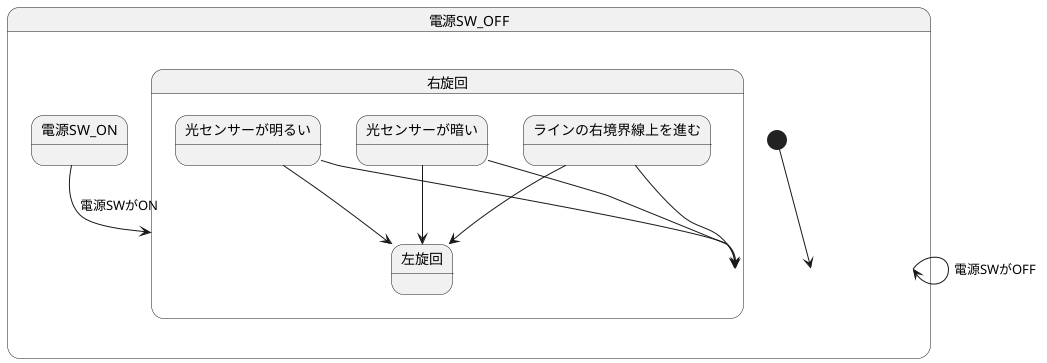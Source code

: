 @startuml 6-5

state 電源SW_OFF{
  [*] --> 電源SW_OFF
  電源SW_ON --> 右旋回 : 電源SWがON
}

state 右旋回 {
  光センサーが明るい --> 左旋回 
  光センサーが暗い --> 右旋回 
  ラインの右境界線上を進む --> 右旋回
}

state 左旋回 {
  光センサーが暗い --> 左旋回 
  光センサーが明るい --> 右旋回 
  ラインの右境界線上を進む --> 左旋回
  電源SW_OFF --> 電源SW_OFF : 電源SWがOFF
}

@enduml
